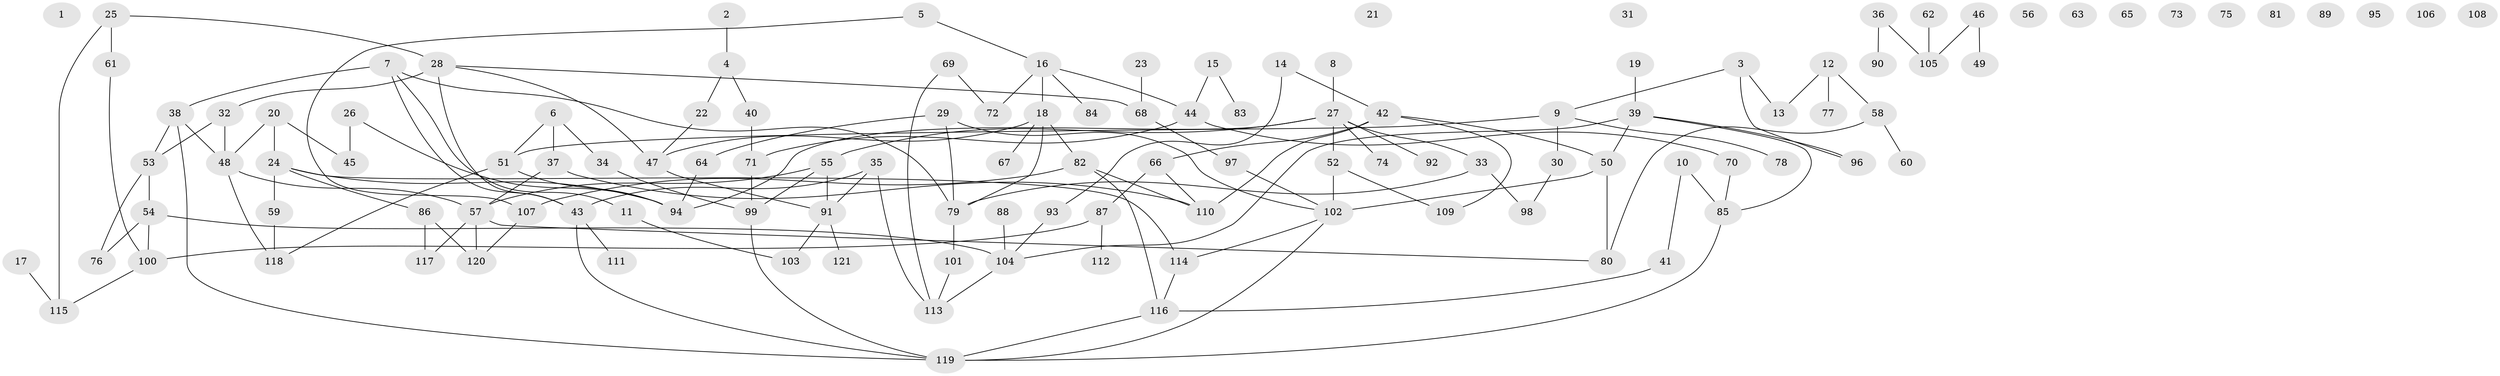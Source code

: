 // coarse degree distribution, {5: 0.125, 6: 0.125, 3: 0.16666666666666666, 2: 0.25, 11: 0.041666666666666664, 7: 0.08333333333333333, 4: 0.08333333333333333, 8: 0.041666666666666664, 1: 0.08333333333333333}
// Generated by graph-tools (version 1.1) at 2025/47/03/04/25 22:47:56]
// undirected, 121 vertices, 154 edges
graph export_dot {
  node [color=gray90,style=filled];
  1;
  2;
  3;
  4;
  5;
  6;
  7;
  8;
  9;
  10;
  11;
  12;
  13;
  14;
  15;
  16;
  17;
  18;
  19;
  20;
  21;
  22;
  23;
  24;
  25;
  26;
  27;
  28;
  29;
  30;
  31;
  32;
  33;
  34;
  35;
  36;
  37;
  38;
  39;
  40;
  41;
  42;
  43;
  44;
  45;
  46;
  47;
  48;
  49;
  50;
  51;
  52;
  53;
  54;
  55;
  56;
  57;
  58;
  59;
  60;
  61;
  62;
  63;
  64;
  65;
  66;
  67;
  68;
  69;
  70;
  71;
  72;
  73;
  74;
  75;
  76;
  77;
  78;
  79;
  80;
  81;
  82;
  83;
  84;
  85;
  86;
  87;
  88;
  89;
  90;
  91;
  92;
  93;
  94;
  95;
  96;
  97;
  98;
  99;
  100;
  101;
  102;
  103;
  104;
  105;
  106;
  107;
  108;
  109;
  110;
  111;
  112;
  113;
  114;
  115;
  116;
  117;
  118;
  119;
  120;
  121;
  2 -- 4;
  3 -- 9;
  3 -- 13;
  3 -- 96;
  4 -- 22;
  4 -- 40;
  5 -- 16;
  5 -- 107;
  6 -- 34;
  6 -- 37;
  6 -- 51;
  7 -- 11;
  7 -- 38;
  7 -- 43;
  7 -- 79;
  8 -- 27;
  9 -- 30;
  9 -- 51;
  9 -- 78;
  10 -- 41;
  10 -- 85;
  11 -- 103;
  12 -- 13;
  12 -- 58;
  12 -- 77;
  14 -- 42;
  14 -- 93;
  15 -- 44;
  15 -- 83;
  16 -- 18;
  16 -- 44;
  16 -- 72;
  16 -- 84;
  17 -- 115;
  18 -- 47;
  18 -- 67;
  18 -- 79;
  18 -- 82;
  19 -- 39;
  20 -- 24;
  20 -- 45;
  20 -- 48;
  22 -- 47;
  23 -- 68;
  24 -- 59;
  24 -- 86;
  24 -- 94;
  24 -- 114;
  25 -- 28;
  25 -- 61;
  25 -- 115;
  26 -- 45;
  26 -- 94;
  27 -- 33;
  27 -- 52;
  27 -- 55;
  27 -- 74;
  27 -- 92;
  27 -- 94;
  28 -- 32;
  28 -- 43;
  28 -- 47;
  28 -- 68;
  29 -- 64;
  29 -- 79;
  29 -- 102;
  30 -- 98;
  32 -- 48;
  32 -- 53;
  33 -- 79;
  33 -- 98;
  34 -- 99;
  35 -- 43;
  35 -- 91;
  35 -- 113;
  36 -- 90;
  36 -- 105;
  37 -- 57;
  37 -- 110;
  38 -- 48;
  38 -- 53;
  38 -- 119;
  39 -- 50;
  39 -- 85;
  39 -- 96;
  39 -- 104;
  40 -- 71;
  41 -- 116;
  42 -- 50;
  42 -- 66;
  42 -- 109;
  42 -- 110;
  43 -- 111;
  43 -- 119;
  44 -- 70;
  44 -- 71;
  46 -- 49;
  46 -- 105;
  47 -- 91;
  48 -- 57;
  48 -- 118;
  50 -- 80;
  50 -- 102;
  51 -- 94;
  51 -- 118;
  52 -- 102;
  52 -- 109;
  53 -- 54;
  53 -- 76;
  54 -- 76;
  54 -- 100;
  54 -- 104;
  55 -- 57;
  55 -- 91;
  55 -- 99;
  57 -- 80;
  57 -- 117;
  57 -- 120;
  58 -- 60;
  58 -- 80;
  59 -- 118;
  61 -- 100;
  62 -- 105;
  64 -- 94;
  66 -- 87;
  66 -- 110;
  68 -- 97;
  69 -- 72;
  69 -- 113;
  70 -- 85;
  71 -- 99;
  79 -- 101;
  82 -- 107;
  82 -- 110;
  82 -- 116;
  85 -- 119;
  86 -- 117;
  86 -- 120;
  87 -- 100;
  87 -- 112;
  88 -- 104;
  91 -- 103;
  91 -- 121;
  93 -- 104;
  97 -- 102;
  99 -- 119;
  100 -- 115;
  101 -- 113;
  102 -- 114;
  102 -- 119;
  104 -- 113;
  107 -- 120;
  114 -- 116;
  116 -- 119;
}
